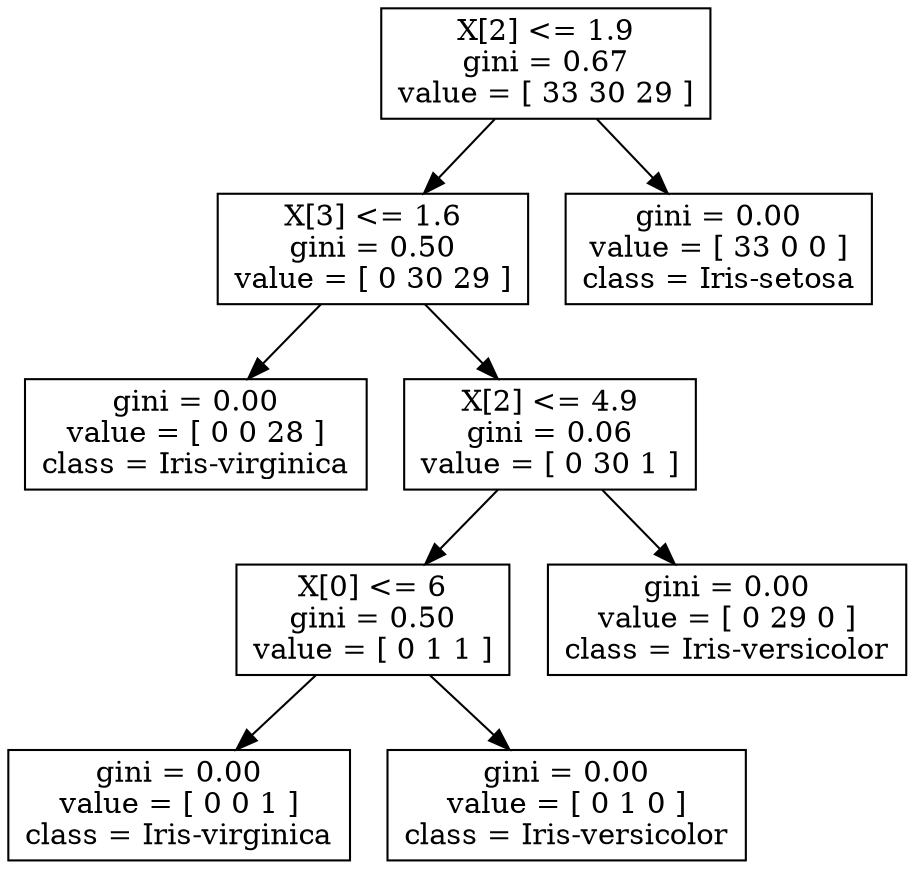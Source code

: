 digraph Tree {
node [shape=box] ;
0 [label="X[2] <= 1.9\ngini = 0.67\nvalue = [ 33 30 29 ]"] ;
1 [label="X[3] <= 1.6\ngini = 0.50\nvalue = [ 0 30 29 ]"] ;
0 -> 1 ;
2 [label="gini = 0.00\nvalue = [ 0 0 28 ]\nclass = Iris-virginica"] ;
1 -> 2 ;
3 [label="X[2] <= 4.9\ngini = 0.06\nvalue = [ 0 30 1 ]"] ;
1 -> 3 ;
4 [label="X[0] <= 6\ngini = 0.50\nvalue = [ 0 1 1 ]"] ;
3 -> 4 ;
5 [label="gini = 0.00\nvalue = [ 0 0 1 ]\nclass = Iris-virginica"] ;
4 -> 5 ;
6 [label="gini = 0.00\nvalue = [ 0 1 0 ]\nclass = Iris-versicolor"] ;
4 -> 6 ;
7 [label="gini = 0.00\nvalue = [ 0 29 0 ]\nclass = Iris-versicolor"] ;
3 -> 7 ;
8 [label="gini = 0.00\nvalue = [ 33 0 0 ]\nclass = Iris-setosa"] ;
0 -> 8 ;
}